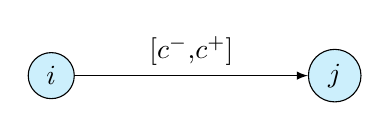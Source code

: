 \begin{tikzpicture}[scale=0.3]
\def \radius {6cm}
\node[draw, circle, fill=cyan!20] at ({0}:\radius) (n1) {$j$};
\node[draw, circle, fill=cyan!20] at ({180}:\radius) (n2) {$i$};
\path[->, >=latex] (n2) edge node[above]{[$c^-$,$c^+$]} (n1);
\end{tikzpicture}
